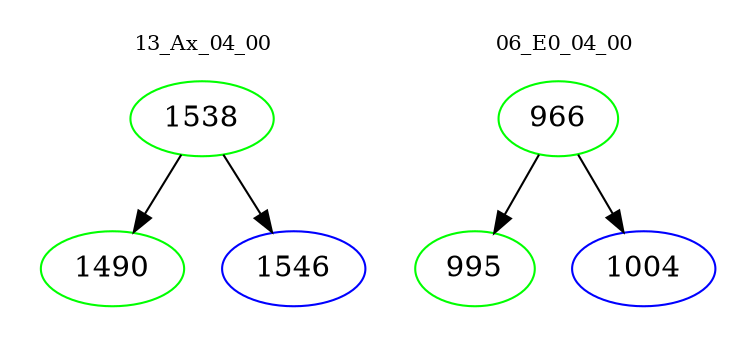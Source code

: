 digraph{
subgraph cluster_0 {
color = white
label = "13_Ax_04_00";
fontsize=10;
T0_1538 [label="1538", color="green"]
T0_1538 -> T0_1490 [color="black"]
T0_1490 [label="1490", color="green"]
T0_1538 -> T0_1546 [color="black"]
T0_1546 [label="1546", color="blue"]
}
subgraph cluster_1 {
color = white
label = "06_E0_04_00";
fontsize=10;
T1_966 [label="966", color="green"]
T1_966 -> T1_995 [color="black"]
T1_995 [label="995", color="green"]
T1_966 -> T1_1004 [color="black"]
T1_1004 [label="1004", color="blue"]
}
}
